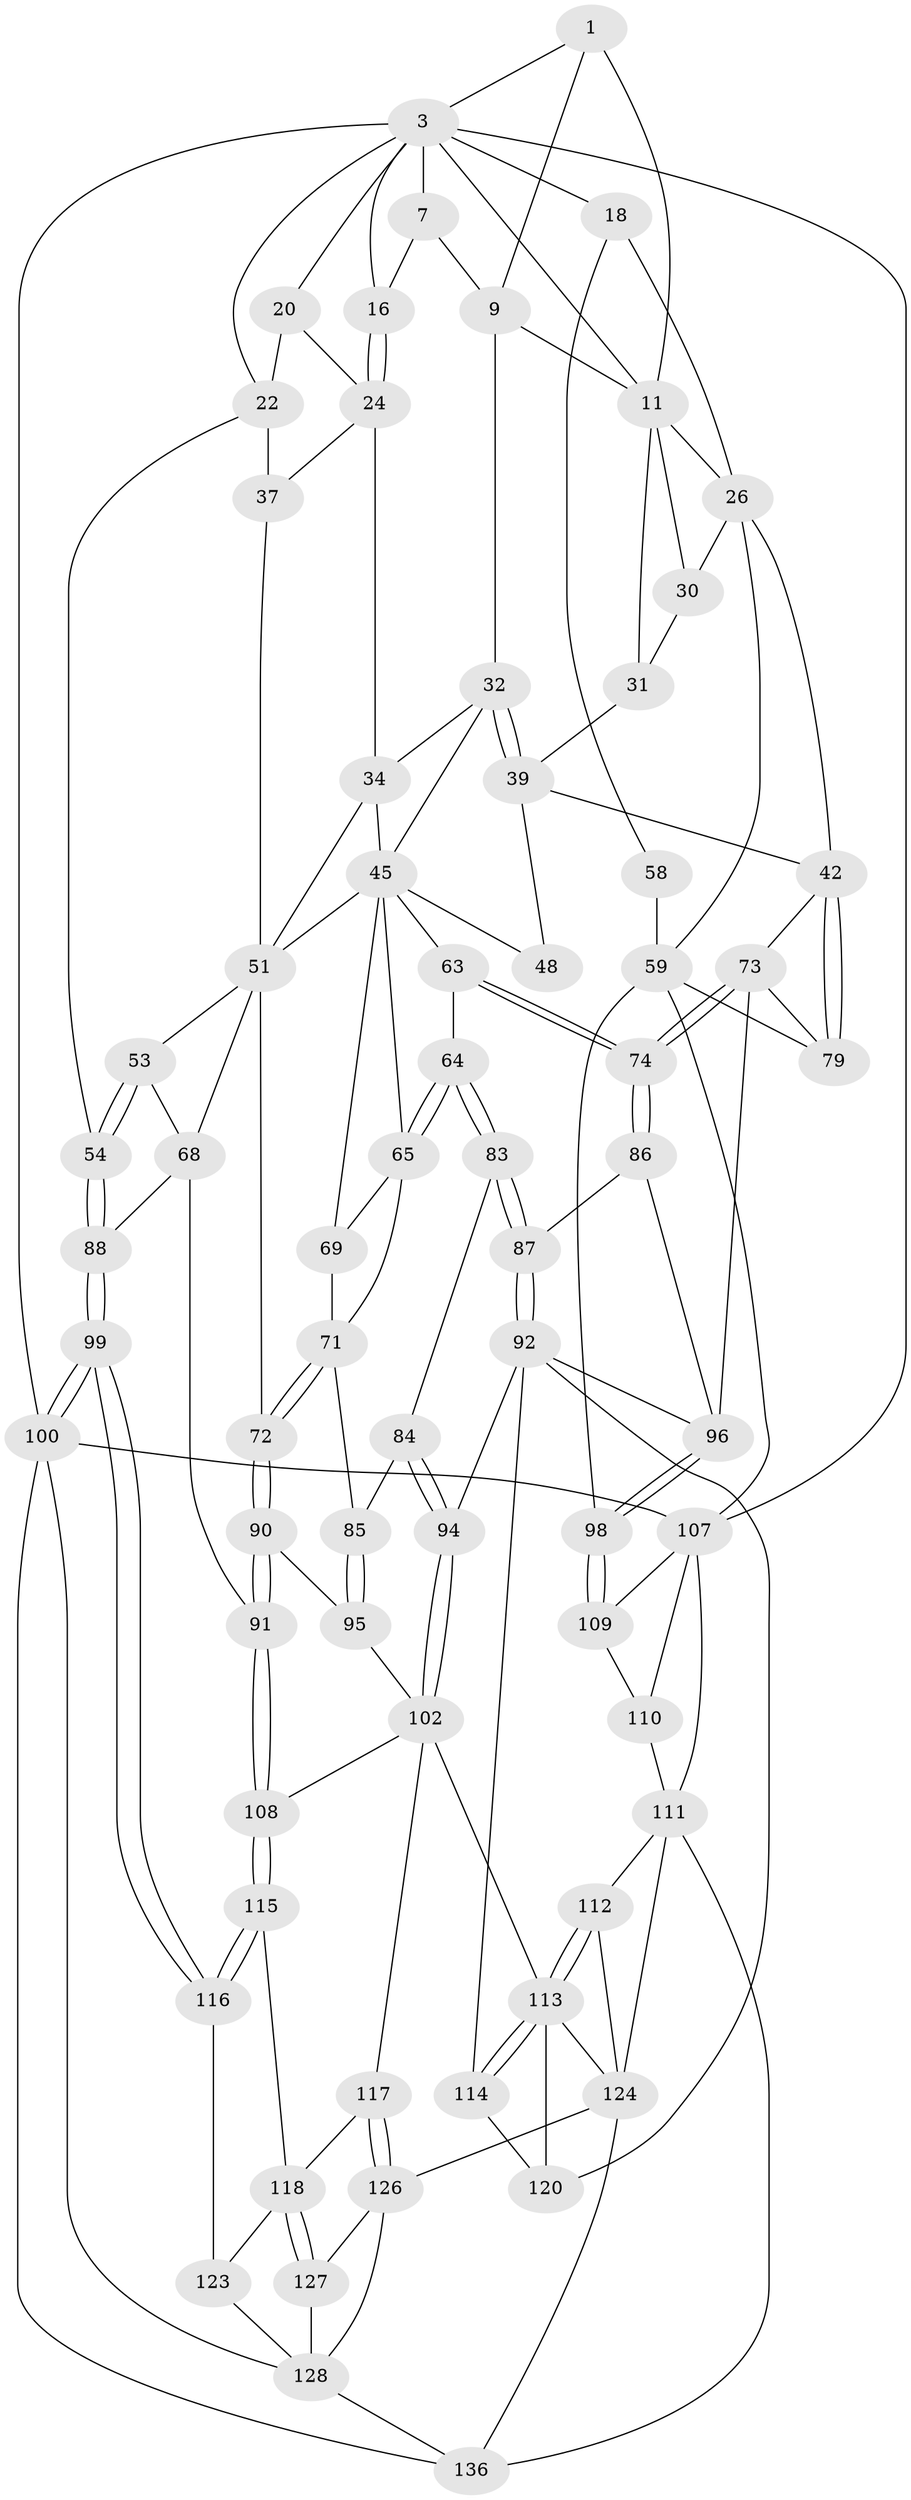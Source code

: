 // original degree distribution, {3: 0.014285714285714285, 4: 0.22142857142857142, 6: 0.20714285714285716, 5: 0.5571428571428572}
// Generated by graph-tools (version 1.1) at 2025/28/03/15/25 16:28:05]
// undirected, 70 vertices, 160 edges
graph export_dot {
graph [start="1"]
  node [color=gray90,style=filled];
  1 [pos="+0.6953757235894602+0",super="+8+2"];
  3 [pos="+0.8567869457085996+0",super="+14+4"];
  7 [pos="+0.37606381617699747+0",super="+10"];
  9 [pos="+0.44176770285763245+0.10498679878342804",super="+29"];
  11 [pos="+0.6963491474207899+0.09746063094909746",super="+15+12"];
  16 [pos="+0.274283722827985+0.09062297719265679"];
  18 [pos="+0.9510893470205118+0.2089413161110019",super="+19"];
  20 [pos="+0.11067492739929922+0.010890135803791525",super="+21"];
  22 [pos="+0+0.23762920914231375",super="+23+38"];
  24 [pos="+0.21638601982032643+0.2136977828729968",super="+25"];
  26 [pos="+0.9159396248162852+0.2360274373712237",super="+40"];
  30 [pos="+0.7494760374728384+0.21548350948752365"];
  31 [pos="+0.6985546139944521+0.18870259351875052",super="+36"];
  32 [pos="+0.435124088014359+0.1307444107709564",super="+33"];
  34 [pos="+0.40587536328511165+0.16798028999839634",super="+35"];
  37 [pos="+0.12035069255010512+0.2481939031784996"];
  39 [pos="+0.6106842611501744+0.2918305358021904",super="+44"];
  42 [pos="+0.810667767873594+0.3676545895625132",super="+43"];
  45 [pos="+0.43436009832242545+0.20303359627717243",super="+46"];
  48 [pos="+0.5893945049542357+0.3537723484310222",super="+49"];
  51 [pos="+0.10089306465957805+0.3557298056917327",super="+52+62"];
  53 [pos="+0.08172972903729515+0.35187178584430234"];
  54 [pos="+0+0.2763502904929249"];
  58 [pos="+1+0.4890896109117768"];
  59 [pos="+0.926281705205817+0.40262986839965503",super="+77"];
  63 [pos="+0.4645434434350245+0.4497013269186854"];
  64 [pos="+0.35205076044446515+0.4578265871255852"];
  65 [pos="+0.347330602035856+0.45347762741708314",super="+81"];
  68 [pos="+0.05233395954279127+0.48969724782456103",super="+89"];
  69 [pos="+0.24522814595452286+0.448769075941722",super="+75+70"];
  71 [pos="+0.15004354342391285+0.5313894979366834",super="+76"];
  72 [pos="+0.14440458532900038+0.5352582478614275"];
  73 [pos="+0.6140734254331763+0.5008709345935696",super="+80"];
  74 [pos="+0.5039107137063361+0.5417011028099393"];
  79 [pos="+0.8022665347035001+0.48380065599891187"];
  83 [pos="+0.358575272545124+0.4925291433354235"];
  84 [pos="+0.33881777984036143+0.5401939945837545"];
  85 [pos="+0.28131225024244333+0.5952740461881123"];
  86 [pos="+0.4777845249456272+0.5930287304468443"];
  87 [pos="+0.46277592881556967+0.602790059023451"];
  88 [pos="+0+0.5538133991978282"];
  90 [pos="+0.14509345905668475+0.5449953216657398"];
  91 [pos="+0.10641809414326887+0.6674205424174999"];
  92 [pos="+0.4321929747214797+0.6549873996911175",super="+105+93"];
  94 [pos="+0.3995115816719909+0.6709991547683097"];
  95 [pos="+0.2743556360501944+0.6491836700460204"];
  96 [pos="+0.6644365864450993+0.6425245624019319",super="+97"];
  98 [pos="+0.8316862222624207+0.7086015655559995"];
  99 [pos="+0+0.7394071429875637"];
  100 [pos="+0+1",super="+101"];
  102 [pos="+0.3485231186040681+0.703090352505514",super="+103"];
  107 [pos="+1+1",super="+133"];
  108 [pos="+0.10741474050978823+0.6700185474994911"];
  109 [pos="+0.8084076085653205+0.7527966811663894"];
  110 [pos="+0.7075806434580216+0.8626274030593244"];
  111 [pos="+0.6945027010884327+0.8675540331093955",super="+139"];
  112 [pos="+0.6116552964933845+0.8755280175522916"];
  113 [pos="+0.5976275299135071+0.8529849841783365",super="+121"];
  114 [pos="+0.5653122621354869+0.7587729165142614"];
  115 [pos="+0.10653272909903623+0.6790145829968279"];
  116 [pos="+0+0.7621312525699279"];
  117 [pos="+0.259406423062044+0.7855263158400264"];
  118 [pos="+0.2477908205302876+0.7879488973342862",super="+119"];
  120 [pos="+0.49573923058658426+0.7492345492212019"];
  123 [pos="+0.07877218770045054+0.8328572039117874"];
  124 [pos="+0.4154493877713962+0.8983002438699415",super="+125+132"];
  126 [pos="+0.29695834895673495+0.8572389894721213",super="+130"];
  127 [pos="+0.15033442045589765+0.8874442065300445"];
  128 [pos="+0.1119569803893372+0.8842934346246543",super="+129+135"];
  136 [pos="+0.06799491249431416+1",super="+138"];
  1 -- 9;
  1 -- 3;
  1 -- 11 [weight=2];
  3 -- 11;
  3 -- 18 [weight=2];
  3 -- 7;
  3 -- 107;
  3 -- 16;
  3 -- 20;
  3 -- 22;
  3 -- 100;
  7 -- 16;
  7 -- 9;
  9 -- 32;
  9 -- 11;
  11 -- 26;
  11 -- 30;
  11 -- 31 [weight=2];
  16 -- 24;
  16 -- 24;
  18 -- 26;
  18 -- 58;
  20 -- 24;
  20 -- 22 [weight=2];
  22 -- 54;
  22 -- 37;
  24 -- 37;
  24 -- 34;
  26 -- 59;
  26 -- 42;
  26 -- 30;
  30 -- 31;
  31 -- 39;
  32 -- 39;
  32 -- 39;
  32 -- 34;
  32 -- 45;
  34 -- 45 [weight=2];
  34 -- 51;
  37 -- 51;
  39 -- 48;
  39 -- 42;
  42 -- 79;
  42 -- 79;
  42 -- 73;
  45 -- 48 [weight=3];
  45 -- 65;
  45 -- 69 [weight=2];
  45 -- 51;
  45 -- 63;
  51 -- 53;
  51 -- 72;
  51 -- 68;
  53 -- 54;
  53 -- 54;
  53 -- 68;
  54 -- 88;
  54 -- 88;
  58 -- 59 [weight=2];
  59 -- 98;
  59 -- 107;
  59 -- 79;
  63 -- 64;
  63 -- 74;
  63 -- 74;
  64 -- 65;
  64 -- 65;
  64 -- 83;
  64 -- 83;
  65 -- 69;
  65 -- 71;
  68 -- 88;
  68 -- 91;
  69 -- 71 [weight=2];
  71 -- 72;
  71 -- 72;
  71 -- 85;
  72 -- 90;
  72 -- 90;
  73 -- 74;
  73 -- 74;
  73 -- 96;
  73 -- 79;
  74 -- 86;
  74 -- 86;
  83 -- 84;
  83 -- 87;
  83 -- 87;
  84 -- 85;
  84 -- 94;
  84 -- 94;
  85 -- 95;
  85 -- 95;
  86 -- 87;
  86 -- 96;
  87 -- 92;
  87 -- 92;
  88 -- 99;
  88 -- 99;
  90 -- 91;
  90 -- 91;
  90 -- 95;
  91 -- 108;
  91 -- 108;
  92 -- 96;
  92 -- 114;
  92 -- 120;
  92 -- 94;
  94 -- 102;
  94 -- 102;
  95 -- 102;
  96 -- 98;
  96 -- 98;
  98 -- 109;
  98 -- 109;
  99 -- 100;
  99 -- 100;
  99 -- 116;
  99 -- 116;
  100 -- 128;
  100 -- 136;
  100 -- 107;
  102 -- 108;
  102 -- 117;
  102 -- 113;
  107 -- 109;
  107 -- 110;
  107 -- 111;
  108 -- 115;
  108 -- 115;
  109 -- 110;
  110 -- 111;
  111 -- 112;
  111 -- 136;
  111 -- 124;
  112 -- 113;
  112 -- 113;
  112 -- 124;
  113 -- 114;
  113 -- 114;
  113 -- 120;
  113 -- 124;
  114 -- 120;
  115 -- 116;
  115 -- 116;
  115 -- 118;
  116 -- 123;
  117 -- 118;
  117 -- 126;
  117 -- 126;
  118 -- 127;
  118 -- 127;
  118 -- 123;
  123 -- 128;
  124 -- 126 [weight=2];
  124 -- 136;
  126 -- 128;
  126 -- 127;
  127 -- 128;
  128 -- 136;
}
